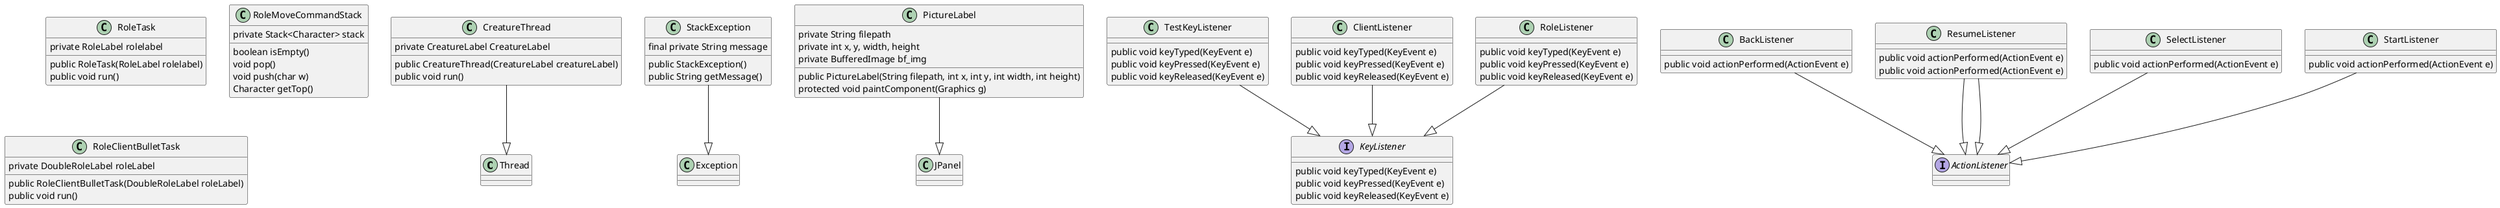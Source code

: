 @startuml

class Thread{

}

class Exception{

}

class JPanel{

}

interface KeyListener{
    public void keyTyped(KeyEvent e)
    public void keyPressed(KeyEvent e) 
    public void keyReleased(KeyEvent e) 
}


class CreatureThread{
    private CreatureLabel CreatureLabel
    public CreatureThread(CreatureLabel creatureLabel)
    public void run()
}


class TestKeyListener {
    public void keyTyped(KeyEvent e)
    public void keyPressed(KeyEvent e) 
    public void keyReleased(KeyEvent e)
}


class ClientListener{
    public void keyTyped(KeyEvent e)
    public void keyPressed(KeyEvent e) 
    public void keyReleased(KeyEvent e)
}

class RoleTask {
    private RoleLabel rolelabel
    public RoleTask(RoleLabel rolelabel)
    public void run()
}


class RoleMoveCommandStack {
    private Stack<Character> stack 
    boolean isEmpty()
    void pop()
    void push(char w)
    Character getTop()
}

class StackException {
    final private String message
    public StackException()
    public String getMessage()
}

class RoleClientBulletTask{
    private DoubleRoleLabel roleLabel
    public RoleClientBulletTask(DoubleRoleLabel roleLabel)
    public void run() 
}


class RoleListener{
    public void keyTyped(KeyEvent e)
    public void keyPressed(KeyEvent e) 
    public void keyReleased(KeyEvent e)
}

class PictureLabel{
    private String filepath
    private int x, y, width, height
    private BufferedImage bf_img
    public PictureLabel(String filepath, int x, int y, int width, int height)
    protected void paintComponent(Graphics g)
}

interface ActionListener{

}

class BackListener {
    public void actionPerformed(ActionEvent e) 
}

class ResumeListener {
    public void actionPerformed(ActionEvent e)
}


class SelectListener {
    public void actionPerformed(ActionEvent e) 
}

class StartListener {
    public void actionPerformed(ActionEvent e) 
}

class ResumeListener {
    public void actionPerformed(ActionEvent e)
}



CreatureThread --|>Thread
TestKeyListener --|>KeyListener
ClientListener --|>KeyListener
StackException --|>Exception
RoleListener --|>KeyListener
PictureLabel --|>JPanel
ResumeListener --|>ActionListener
BackListener --|>ActionListener
SelectListener --|>ActionListener
StartListener --|>ActionListener
ResumeListener --|>ActionListener
@enduml